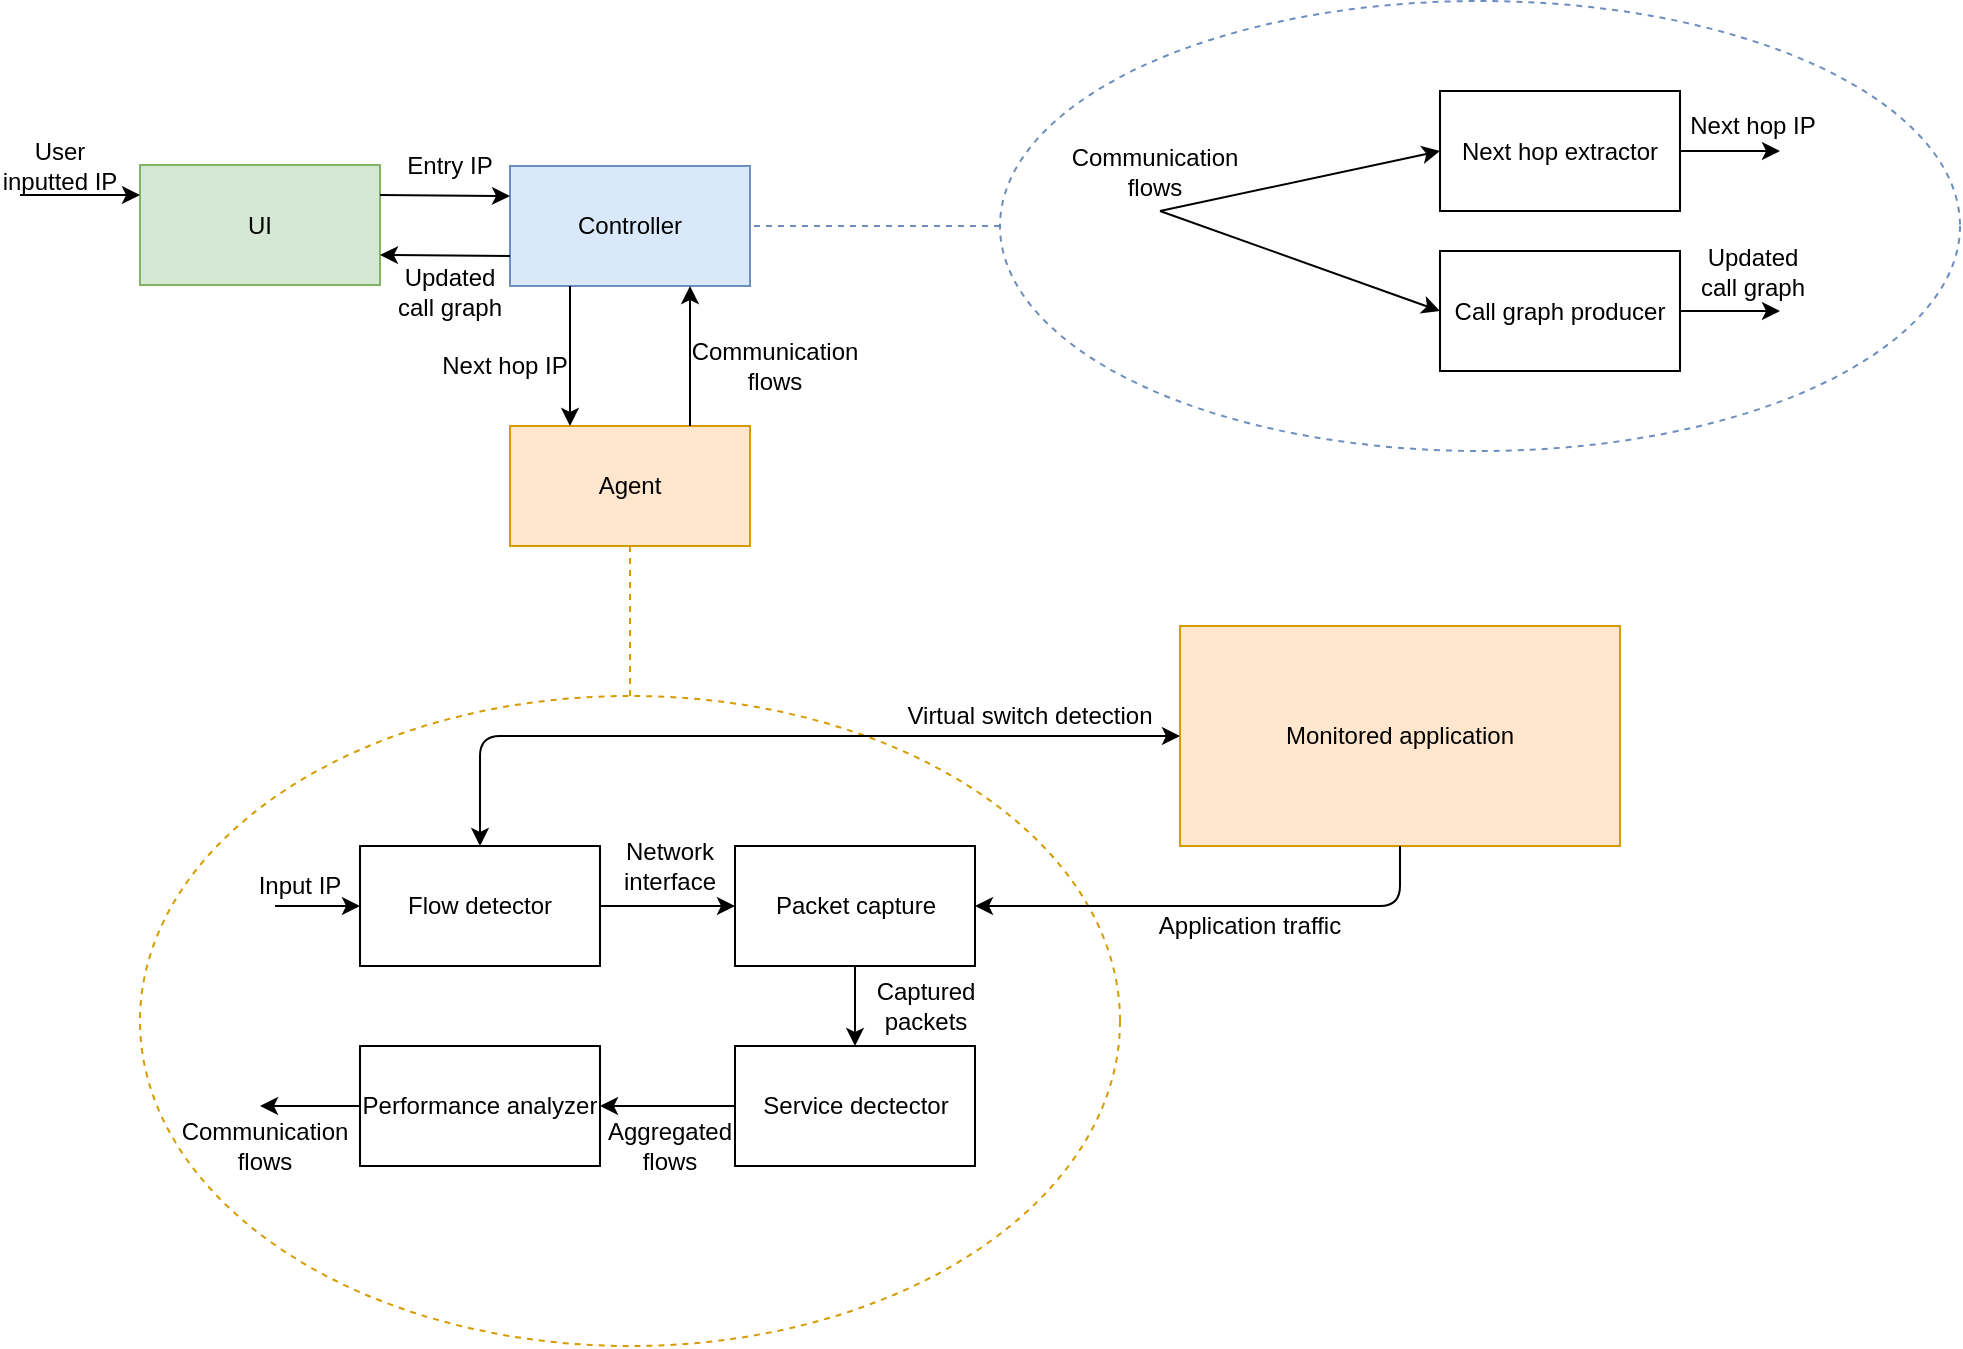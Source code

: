 <mxfile version="14.5.0" type="onedrive" pages="4"><diagram id="XvuOzaejnYVwkDGouP6A" name="Eventual"><mxGraphModel dx="782" dy="402" grid="1" gridSize="10" guides="1" tooltips="1" connect="1" arrows="1" fold="1" page="1" pageScale="1" pageWidth="1100" pageHeight="850" math="0" shadow="0"><root><mxCell id="0"/><mxCell id="1" parent="0"/><mxCell id="HnlGbDJ8XVGHt53DWq-I-42" value="" style="ellipse;whiteSpace=wrap;html=1;shadow=0;glass=0;dashed=1;fillOpacity=0;fillColor=#ffe6cc;strokeColor=#d79b00;" parent="1" vertex="1"><mxGeometry x="180" y="385" width="490" height="325" as="geometry"/></mxCell><mxCell id="HnlGbDJ8XVGHt53DWq-I-62" value="" style="ellipse;whiteSpace=wrap;html=1;shadow=0;glass=0;dashed=1;fillOpacity=0;fillColor=#dae8fc;strokeColor=#6c8ebf;" parent="1" vertex="1"><mxGeometry x="610" y="37.5" width="480" height="225" as="geometry"/></mxCell><mxCell id="tAqBShrNE8suACtwtOQv-1" value="Agent" style="rounded=0;whiteSpace=wrap;html=1;fillColor=#ffe6cc;strokeColor=#d79b00;" parent="1" vertex="1"><mxGeometry x="365" y="250" width="120" height="60" as="geometry"/></mxCell><mxCell id="tAqBShrNE8suACtwtOQv-15" value="Controller" style="rounded=0;whiteSpace=wrap;html=1;fillColor=#dae8fc;strokeColor=#6c8ebf;" parent="1" vertex="1"><mxGeometry x="365" y="120" width="120" height="60" as="geometry"/></mxCell><mxCell id="HnlGbDJ8XVGHt53DWq-I-3" value="UI" style="rounded=0;whiteSpace=wrap;html=1;fillColor=#d5e8d4;strokeColor=#82b366;" parent="1" vertex="1"><mxGeometry x="180" y="119.5" width="120" height="60" as="geometry"/></mxCell><mxCell id="HnlGbDJ8XVGHt53DWq-I-11" value="" style="endArrow=none;dashed=1;html=1;entryX=0.5;entryY=1;entryDx=0;entryDy=0;exitX=0.5;exitY=0;exitDx=0;exitDy=0;fillColor=#ffe6cc;strokeColor=#d79b00;" parent="1" source="HnlGbDJ8XVGHt53DWq-I-42" target="tAqBShrNE8suACtwtOQv-1" edge="1"><mxGeometry width="50" height="50" relative="1" as="geometry"><mxPoint x="426" y="360" as="sourcePoint"/><mxPoint x="450" y="310" as="targetPoint"/></mxGeometry></mxCell><mxCell id="HnlGbDJ8XVGHt53DWq-I-14" value="Flow detector" style="whiteSpace=wrap;html=1;" parent="1" vertex="1"><mxGeometry x="290" y="460" width="120" height="60" as="geometry"/></mxCell><mxCell id="HnlGbDJ8XVGHt53DWq-I-15" value="" style="endArrow=classic;html=1;exitX=1;exitY=0.5;exitDx=0;exitDy=0;entryX=0;entryY=0.5;entryDx=0;entryDy=0;" parent="1" source="HnlGbDJ8XVGHt53DWq-I-14" target="HnlGbDJ8XVGHt53DWq-I-16" edge="1"><mxGeometry width="50" height="50" relative="1" as="geometry"><mxPoint x="357.5" y="590" as="sourcePoint"/><mxPoint x="407.5" y="540" as="targetPoint"/></mxGeometry></mxCell><mxCell id="HnlGbDJ8XVGHt53DWq-I-16" value="Packet capture" style="whiteSpace=wrap;html=1;" parent="1" vertex="1"><mxGeometry x="477.5" y="460" width="120" height="60" as="geometry"/></mxCell><mxCell id="HnlGbDJ8XVGHt53DWq-I-17" value="" style="endArrow=classic;html=1;exitX=1;exitY=0.25;exitDx=0;exitDy=0;entryX=0;entryY=0.25;entryDx=0;entryDy=0;" parent="1" target="HnlGbDJ8XVGHt53DWq-I-3" edge="1"><mxGeometry width="50" height="50" relative="1" as="geometry"><mxPoint x="120" y="134.5" as="sourcePoint"/><mxPoint x="190" y="139.5" as="targetPoint"/></mxGeometry></mxCell><mxCell id="HnlGbDJ8XVGHt53DWq-I-18" value="User inputted IP" style="text;html=1;strokeColor=none;fillColor=none;align=center;verticalAlign=middle;whiteSpace=wrap;rounded=0;dashed=1;" parent="1" vertex="1"><mxGeometry x="110" y="109.5" width="60" height="20" as="geometry"/></mxCell><mxCell id="HnlGbDJ8XVGHt53DWq-I-20" value="" style="endArrow=classic;html=1;exitX=1;exitY=0.25;exitDx=0;exitDy=0;entryX=0;entryY=0.25;entryDx=0;entryDy=0;" parent="1" source="HnlGbDJ8XVGHt53DWq-I-3" target="tAqBShrNE8suACtwtOQv-15" edge="1"><mxGeometry width="50" height="50" relative="1" as="geometry"><mxPoint x="310" y="135" as="sourcePoint"/><mxPoint x="370" y="135" as="targetPoint"/></mxGeometry></mxCell><mxCell id="HnlGbDJ8XVGHt53DWq-I-21" value="Entry IP" style="text;html=1;strokeColor=none;fillColor=none;align=center;verticalAlign=middle;whiteSpace=wrap;rounded=0;dashed=1;" parent="1" vertex="1"><mxGeometry x="310" y="110" width="50" height="20" as="geometry"/></mxCell><mxCell id="HnlGbDJ8XVGHt53DWq-I-23" value="Next hop IP" style="text;html=1;strokeColor=none;fillColor=none;align=center;verticalAlign=middle;whiteSpace=wrap;rounded=0;dashed=1;" parent="1" vertex="1"><mxGeometry x="330" y="210" width="65" height="20" as="geometry"/></mxCell><mxCell id="HnlGbDJ8XVGHt53DWq-I-24" value="" style="endArrow=classic;html=1;" parent="1" target="HnlGbDJ8XVGHt53DWq-I-14" edge="1"><mxGeometry width="50" height="50" relative="1" as="geometry"><mxPoint x="247.5" y="490" as="sourcePoint"/><mxPoint x="167.5" y="450" as="targetPoint"/></mxGeometry></mxCell><mxCell id="HnlGbDJ8XVGHt53DWq-I-25" value="Input IP" style="text;html=1;strokeColor=none;fillColor=none;align=center;verticalAlign=middle;whiteSpace=wrap;rounded=0;dashed=1;" parent="1" vertex="1"><mxGeometry x="235" y="470" width="50" height="20" as="geometry"/></mxCell><mxCell id="HnlGbDJ8XVGHt53DWq-I-26" value="Service dectector" style="whiteSpace=wrap;html=1;" parent="1" vertex="1"><mxGeometry x="477.5" y="560" width="120" height="60" as="geometry"/></mxCell><mxCell id="HnlGbDJ8XVGHt53DWq-I-27" value="" style="endArrow=classic;html=1;exitX=0.5;exitY=1;exitDx=0;exitDy=0;entryX=0.5;entryY=0;entryDx=0;entryDy=0;" parent="1" source="HnlGbDJ8XVGHt53DWq-I-16" target="HnlGbDJ8XVGHt53DWq-I-26" edge="1"><mxGeometry width="50" height="50" relative="1" as="geometry"><mxPoint x="687.5" y="500" as="sourcePoint"/><mxPoint x="757.5" y="500" as="targetPoint"/></mxGeometry></mxCell><mxCell id="HnlGbDJ8XVGHt53DWq-I-28" value="Performance analyzer" style="whiteSpace=wrap;html=1;" parent="1" vertex="1"><mxGeometry x="290" y="560" width="120" height="60" as="geometry"/></mxCell><mxCell id="HnlGbDJ8XVGHt53DWq-I-32" value="" style="endArrow=classic;html=1;exitX=0;exitY=0.5;exitDx=0;exitDy=0;entryX=1;entryY=0.5;entryDx=0;entryDy=0;" parent="1" source="HnlGbDJ8XVGHt53DWq-I-26" target="HnlGbDJ8XVGHt53DWq-I-28" edge="1"><mxGeometry width="50" height="50" relative="1" as="geometry"><mxPoint x="597.5" y="490" as="sourcePoint"/><mxPoint x="642.5" y="530" as="targetPoint"/></mxGeometry></mxCell><mxCell id="HnlGbDJ8XVGHt53DWq-I-35" value="" style="endArrow=classic;html=1;exitX=0;exitY=0.5;exitDx=0;exitDy=0;" parent="1" source="HnlGbDJ8XVGHt53DWq-I-28" edge="1"><mxGeometry width="50" height="50" relative="1" as="geometry"><mxPoint x="627.5" y="610" as="sourcePoint"/><mxPoint x="240" y="590" as="targetPoint"/></mxGeometry></mxCell><mxCell id="HnlGbDJ8XVGHt53DWq-I-38" value="Communication flows" style="text;html=1;strokeColor=none;fillColor=none;align=center;verticalAlign=middle;whiteSpace=wrap;rounded=0;dashed=1;" parent="1" vertex="1"><mxGeometry x="195" y="600" width="95" height="20" as="geometry"/></mxCell><mxCell id="HnlGbDJ8XVGHt53DWq-I-43" value="" style="endArrow=classic;html=1;entryX=0.25;entryY=0;entryDx=0;entryDy=0;exitX=0.25;exitY=1;exitDx=0;exitDy=0;" parent="1" source="tAqBShrNE8suACtwtOQv-15" target="tAqBShrNE8suACtwtOQv-1" edge="1"><mxGeometry width="50" height="50" relative="1" as="geometry"><mxPoint x="510" y="210" as="sourcePoint"/><mxPoint x="490" y="300" as="targetPoint"/></mxGeometry></mxCell><mxCell id="HnlGbDJ8XVGHt53DWq-I-44" value="" style="endArrow=classic;html=1;entryX=0.75;entryY=1;entryDx=0;entryDy=0;exitX=0.75;exitY=0;exitDx=0;exitDy=0;" parent="1" source="tAqBShrNE8suACtwtOQv-1" target="tAqBShrNE8suACtwtOQv-15" edge="1"><mxGeometry width="50" height="50" relative="1" as="geometry"><mxPoint x="440" y="350" as="sourcePoint"/><mxPoint x="490" y="300" as="targetPoint"/></mxGeometry></mxCell><mxCell id="HnlGbDJ8XVGHt53DWq-I-45" value="Communication flows" style="text;html=1;strokeColor=none;fillColor=none;align=center;verticalAlign=middle;whiteSpace=wrap;rounded=0;dashed=1;" parent="1" vertex="1"><mxGeometry x="450" y="210" width="95" height="20" as="geometry"/></mxCell><mxCell id="HnlGbDJ8XVGHt53DWq-I-46" value="Next hop extractor" style="whiteSpace=wrap;html=1;" parent="1" vertex="1"><mxGeometry x="830" y="82.5" width="120" height="60" as="geometry"/></mxCell><mxCell id="HnlGbDJ8XVGHt53DWq-I-50" value="Communication flows" style="text;html=1;strokeColor=none;fillColor=none;align=center;verticalAlign=middle;whiteSpace=wrap;rounded=0;dashed=1;" parent="1" vertex="1"><mxGeometry x="640" y="112.5" width="95" height="20" as="geometry"/></mxCell><mxCell id="HnlGbDJ8XVGHt53DWq-I-51" value="" style="endArrow=classic;html=1;entryX=0;entryY=0.5;entryDx=0;entryDy=0;" parent="1" target="HnlGbDJ8XVGHt53DWq-I-46" edge="1"><mxGeometry width="50" height="50" relative="1" as="geometry"><mxPoint x="690" y="142.5" as="sourcePoint"/><mxPoint x="525" y="107.5" as="targetPoint"/></mxGeometry></mxCell><mxCell id="HnlGbDJ8XVGHt53DWq-I-53" value="" style="endArrow=classic;html=1;entryX=0;entryY=0.5;entryDx=0;entryDy=0;" parent="1" target="HnlGbDJ8XVGHt53DWq-I-56" edge="1"><mxGeometry width="50" height="50" relative="1" as="geometry"><mxPoint x="690" y="142.5" as="sourcePoint"/><mxPoint x="797.5" y="177.5" as="targetPoint"/></mxGeometry></mxCell><mxCell id="HnlGbDJ8XVGHt53DWq-I-54" value="" style="endArrow=classic;html=1;exitX=1;exitY=0.5;exitDx=0;exitDy=0;" parent="1" source="HnlGbDJ8XVGHt53DWq-I-46" edge="1"><mxGeometry width="50" height="50" relative="1" as="geometry"><mxPoint x="950" y="112.5" as="sourcePoint"/><mxPoint x="1000" y="112.5" as="targetPoint"/></mxGeometry></mxCell><mxCell id="HnlGbDJ8XVGHt53DWq-I-55" value="Next hop IP" style="text;html=1;strokeColor=none;fillColor=none;align=center;verticalAlign=middle;whiteSpace=wrap;rounded=0;dashed=1;" parent="1" vertex="1"><mxGeometry x="954" y="89.5" width="65" height="20" as="geometry"/></mxCell><mxCell id="HnlGbDJ8XVGHt53DWq-I-56" value="Call graph producer" style="whiteSpace=wrap;html=1;" parent="1" vertex="1"><mxGeometry x="830" y="162.5" width="120" height="60" as="geometry"/></mxCell><mxCell id="HnlGbDJ8XVGHt53DWq-I-59" value="" style="endArrow=classic;html=1;exitX=1;exitY=0.5;exitDx=0;exitDy=0;" parent="1" source="HnlGbDJ8XVGHt53DWq-I-56" edge="1"><mxGeometry width="50" height="50" relative="1" as="geometry"><mxPoint x="960" y="122.5" as="sourcePoint"/><mxPoint x="1000" y="192.5" as="targetPoint"/></mxGeometry></mxCell><mxCell id="HnlGbDJ8XVGHt53DWq-I-60" value="Updated call graph" style="text;html=1;strokeColor=none;fillColor=none;align=center;verticalAlign=middle;whiteSpace=wrap;rounded=0;dashed=1;" parent="1" vertex="1"><mxGeometry x="954" y="162.5" width="65" height="20" as="geometry"/></mxCell><mxCell id="HnlGbDJ8XVGHt53DWq-I-61" value="" style="endArrow=none;dashed=1;html=1;entryX=1;entryY=0.5;entryDx=0;entryDy=0;exitX=0;exitY=0.5;exitDx=0;exitDy=0;fillColor=#dae8fc;strokeColor=#6c8ebf;" parent="1" source="HnlGbDJ8XVGHt53DWq-I-62" target="tAqBShrNE8suACtwtOQv-15" edge="1"><mxGeometry width="50" height="50" relative="1" as="geometry"><mxPoint x="610" y="150" as="sourcePoint"/><mxPoint x="435" y="320" as="targetPoint"/></mxGeometry></mxCell><mxCell id="HnlGbDJ8XVGHt53DWq-I-63" value="" style="endArrow=classic;html=1;exitX=0;exitY=0.75;exitDx=0;exitDy=0;entryX=1;entryY=0.75;entryDx=0;entryDy=0;" parent="1" source="tAqBShrNE8suACtwtOQv-15" target="HnlGbDJ8XVGHt53DWq-I-3" edge="1"><mxGeometry width="50" height="50" relative="1" as="geometry"><mxPoint x="320" y="145" as="sourcePoint"/><mxPoint x="375" y="145" as="targetPoint"/></mxGeometry></mxCell><mxCell id="HnlGbDJ8XVGHt53DWq-I-64" value="Updated call graph" style="text;html=1;strokeColor=none;fillColor=none;align=center;verticalAlign=middle;whiteSpace=wrap;rounded=0;dashed=1;" parent="1" vertex="1"><mxGeometry x="306.25" y="172.5" width="57.5" height="20" as="geometry"/></mxCell><mxCell id="yXsYqjs0k2j5Q_QeYmol-2" value="Monitored application" style="rounded=0;whiteSpace=wrap;html=1;fillColor=#ffe6cc;strokeColor=#d79b00;" vertex="1" parent="1"><mxGeometry x="700" y="350" width="220" height="110" as="geometry"/></mxCell><mxCell id="yXsYqjs0k2j5Q_QeYmol-5" value="Network interface" style="text;html=1;strokeColor=none;fillColor=none;align=center;verticalAlign=middle;whiteSpace=wrap;rounded=0;dashed=1;" vertex="1" parent="1"><mxGeometry x="420" y="460" width="50" height="20" as="geometry"/></mxCell><mxCell id="yXsYqjs0k2j5Q_QeYmol-7" value="Captured packets" style="text;html=1;strokeColor=none;fillColor=none;align=center;verticalAlign=middle;whiteSpace=wrap;rounded=0;dashed=1;" vertex="1" parent="1"><mxGeometry x="547.5" y="530" width="50" height="20" as="geometry"/></mxCell><mxCell id="yXsYqjs0k2j5Q_QeYmol-9" value="Aggregated flows" style="text;html=1;strokeColor=none;fillColor=none;align=center;verticalAlign=middle;whiteSpace=wrap;rounded=0;dashed=1;" vertex="1" parent="1"><mxGeometry x="420" y="600" width="50" height="20" as="geometry"/></mxCell><mxCell id="yXsYqjs0k2j5Q_QeYmol-11" value="" style="endArrow=classic;startArrow=classic;html=1;exitX=0.5;exitY=0;exitDx=0;exitDy=0;entryX=0;entryY=0.5;entryDx=0;entryDy=0;" edge="1" parent="1" source="HnlGbDJ8XVGHt53DWq-I-14" target="yXsYqjs0k2j5Q_QeYmol-2"><mxGeometry width="50" height="50" relative="1" as="geometry"><mxPoint x="700" y="410" as="sourcePoint"/><mxPoint x="750" y="360" as="targetPoint"/><Array as="points"><mxPoint x="350" y="405"/></Array></mxGeometry></mxCell><mxCell id="yXsYqjs0k2j5Q_QeYmol-12" value="Virtual switch detection" style="text;html=1;strokeColor=none;fillColor=none;align=center;verticalAlign=middle;whiteSpace=wrap;rounded=0;dashed=1;" vertex="1" parent="1"><mxGeometry x="560" y="385" width="130" height="20" as="geometry"/></mxCell><mxCell id="yXsYqjs0k2j5Q_QeYmol-14" value="" style="endArrow=classic;html=1;exitX=0.5;exitY=1;exitDx=0;exitDy=0;entryX=1;entryY=0.5;entryDx=0;entryDy=0;" edge="1" parent="1" source="yXsYqjs0k2j5Q_QeYmol-2" target="HnlGbDJ8XVGHt53DWq-I-16"><mxGeometry width="50" height="50" relative="1" as="geometry"><mxPoint x="700" y="400" as="sourcePoint"/><mxPoint x="770" y="530" as="targetPoint"/><Array as="points"><mxPoint x="810" y="490"/></Array></mxGeometry></mxCell><mxCell id="yXsYqjs0k2j5Q_QeYmol-15" value="Application traffic" style="text;html=1;strokeColor=none;fillColor=none;align=center;verticalAlign=middle;whiteSpace=wrap;rounded=0;dashed=1;" vertex="1" parent="1"><mxGeometry x="680" y="490" width="110" height="20" as="geometry"/></mxCell></root></mxGraphModel></diagram><diagram id="Gy5YTPe2WY5zU7AmBqar" name="live"><mxGraphModel dx="1422" dy="762" grid="1" gridSize="10" guides="1" tooltips="1" connect="1" arrows="1" fold="1" page="1" pageScale="1" pageWidth="1169" pageHeight="827" math="0" shadow="0"><root><mxCell id="FmezzQZnVduVBXT0EqnH-0"/><mxCell id="FmezzQZnVduVBXT0EqnH-1" parent="FmezzQZnVduVBXT0EqnH-0"/><mxCell id="_nStEPJHFiVQj-wfSKvy-0" value="" style="ellipse;whiteSpace=wrap;html=1;shadow=0;glass=0;dashed=1;fillOpacity=0;fillColor=#ffe6cc;strokeColor=#d79b00;" vertex="1" parent="FmezzQZnVduVBXT0EqnH-1"><mxGeometry x="180" y="430" width="390" height="350" as="geometry"/></mxCell><mxCell id="cGCJ-swPHhtdIThBdraz-82" value="" style="ellipse;whiteSpace=wrap;html=1;shadow=0;glass=0;dashed=1;fillOpacity=0;fillColor=#dae8fc;strokeColor=#6c8ebf;" vertex="1" parent="FmezzQZnVduVBXT0EqnH-1"><mxGeometry x="510" y="55" width="530" height="350" as="geometry"/></mxCell><mxCell id="cGCJ-swPHhtdIThBdraz-40" value="Agent" style="rounded=0;whiteSpace=wrap;html=1;fillColor=#ffe6cc;strokeColor=#d79b00;" vertex="1" parent="FmezzQZnVduVBXT0EqnH-1"><mxGeometry x="315" y="330" width="120" height="60" as="geometry"/></mxCell><mxCell id="cGCJ-swPHhtdIThBdraz-41" value="Controller" style="rounded=0;whiteSpace=wrap;html=1;fillColor=#dae8fc;strokeColor=#6c8ebf;" vertex="1" parent="FmezzQZnVduVBXT0EqnH-1"><mxGeometry x="315" y="200" width="120" height="60" as="geometry"/></mxCell><mxCell id="cGCJ-swPHhtdIThBdraz-49" value="" style="endArrow=classic;html=1;exitX=1;exitY=0.25;exitDx=0;exitDy=0;entryX=0;entryY=0.25;entryDx=0;entryDy=0;" edge="1" parent="FmezzQZnVduVBXT0EqnH-1" target="cGCJ-swPHhtdIThBdraz-41"><mxGeometry width="50" height="50" relative="1" as="geometry"><mxPoint x="250" y="214.5" as="sourcePoint"/><mxPoint x="320" y="215" as="targetPoint"/></mxGeometry></mxCell><mxCell id="cGCJ-swPHhtdIThBdraz-50" value="Entry IP" style="text;html=1;strokeColor=none;fillColor=none;align=center;verticalAlign=middle;whiteSpace=wrap;rounded=0;dashed=1;" vertex="1" parent="FmezzQZnVduVBXT0EqnH-1"><mxGeometry x="260" y="190" width="50" height="20" as="geometry"/></mxCell><mxCell id="cGCJ-swPHhtdIThBdraz-51" value="Next hop Interface" style="text;html=1;strokeColor=none;fillColor=none;align=center;verticalAlign=middle;whiteSpace=wrap;rounded=0;dashed=1;" vertex="1" parent="FmezzQZnVduVBXT0EqnH-1"><mxGeometry x="280" y="290" width="65" height="20" as="geometry"/></mxCell><mxCell id="cGCJ-swPHhtdIThBdraz-60" value="" style="endArrow=classic;html=1;entryX=0.25;entryY=0;entryDx=0;entryDy=0;exitX=0.25;exitY=1;exitDx=0;exitDy=0;fillColor=#f5f5f5;strokeColor=#FF0000;" edge="1" parent="FmezzQZnVduVBXT0EqnH-1" source="cGCJ-swPHhtdIThBdraz-41" target="cGCJ-swPHhtdIThBdraz-40"><mxGeometry width="50" height="50" relative="1" as="geometry"><mxPoint x="460" y="290" as="sourcePoint"/><mxPoint x="440" y="380" as="targetPoint"/></mxGeometry></mxCell><mxCell id="cGCJ-swPHhtdIThBdraz-61" value="" style="endArrow=classic;html=1;entryX=0.75;entryY=1;entryDx=0;entryDy=0;exitX=0.75;exitY=0;exitDx=0;exitDy=0;fillColor=#f5f5f5;strokeColor=#FF0000;" edge="1" parent="FmezzQZnVduVBXT0EqnH-1" source="cGCJ-swPHhtdIThBdraz-40" target="cGCJ-swPHhtdIThBdraz-41"><mxGeometry width="50" height="50" relative="1" as="geometry"><mxPoint x="390" y="430" as="sourcePoint"/><mxPoint x="440" y="380" as="targetPoint"/></mxGeometry></mxCell><mxCell id="cGCJ-swPHhtdIThBdraz-62" value="Communication flows" style="text;html=1;strokeColor=none;fillColor=none;align=center;verticalAlign=middle;whiteSpace=wrap;rounded=0;dashed=1;" vertex="1" parent="FmezzQZnVduVBXT0EqnH-1"><mxGeometry x="404" y="290" width="95" height="20" as="geometry"/></mxCell><mxCell id="cGCJ-swPHhtdIThBdraz-63" value="Next hop extractor" style="whiteSpace=wrap;html=1;" vertex="1" parent="FmezzQZnVduVBXT0EqnH-1"><mxGeometry x="760" y="217.5" width="120" height="60" as="geometry"/></mxCell><mxCell id="cGCJ-swPHhtdIThBdraz-64" value="Communication flows" style="text;html=1;strokeColor=none;fillColor=none;align=center;verticalAlign=middle;whiteSpace=wrap;rounded=0;dashed=1;" vertex="1" parent="FmezzQZnVduVBXT0EqnH-1"><mxGeometry x="570" y="247.5" width="95" height="20" as="geometry"/></mxCell><mxCell id="cGCJ-swPHhtdIThBdraz-65" value="" style="endArrow=classic;html=1;entryX=0;entryY=0.5;entryDx=0;entryDy=0;fillColor=#f5f5f5;strokeColor=#FF0000;" edge="1" parent="FmezzQZnVduVBXT0EqnH-1" target="cGCJ-swPHhtdIThBdraz-63"><mxGeometry width="50" height="50" relative="1" as="geometry"><mxPoint x="620" y="277.5" as="sourcePoint"/><mxPoint x="455" y="242.5" as="targetPoint"/></mxGeometry></mxCell><mxCell id="cGCJ-swPHhtdIThBdraz-66" value="" style="endArrow=classic;html=1;entryX=0;entryY=0.5;entryDx=0;entryDy=0;strokeColor=#FF0000;" edge="1" parent="FmezzQZnVduVBXT0EqnH-1" target="cGCJ-swPHhtdIThBdraz-69"><mxGeometry width="50" height="50" relative="1" as="geometry"><mxPoint x="620" y="277.5" as="sourcePoint"/><mxPoint x="727.5" y="312.5" as="targetPoint"/></mxGeometry></mxCell><mxCell id="cGCJ-swPHhtdIThBdraz-67" value="" style="endArrow=classic;html=1;exitX=1;exitY=0.5;exitDx=0;exitDy=0;fillColor=#f5f5f5;strokeColor=#FF0000;" edge="1" parent="FmezzQZnVduVBXT0EqnH-1" source="cGCJ-swPHhtdIThBdraz-63"><mxGeometry width="50" height="50" relative="1" as="geometry"><mxPoint x="880" y="247.5" as="sourcePoint"/><mxPoint x="930" y="247.5" as="targetPoint"/></mxGeometry></mxCell><mxCell id="cGCJ-swPHhtdIThBdraz-68" value="Next hop interface" style="text;html=1;strokeColor=none;fillColor=none;align=center;verticalAlign=middle;whiteSpace=wrap;rounded=0;dashed=1;" vertex="1" parent="FmezzQZnVduVBXT0EqnH-1"><mxGeometry x="884" y="220.5" width="65" height="20" as="geometry"/></mxCell><mxCell id="cGCJ-swPHhtdIThBdraz-69" value="Call graph producer" style="whiteSpace=wrap;html=1;" vertex="1" parent="FmezzQZnVduVBXT0EqnH-1"><mxGeometry x="760" y="297.5" width="120" height="60" as="geometry"/></mxCell><mxCell id="cGCJ-swPHhtdIThBdraz-70" value="" style="endArrow=classic;html=1;exitX=1;exitY=0.5;exitDx=0;exitDy=0;" edge="1" parent="FmezzQZnVduVBXT0EqnH-1" source="cGCJ-swPHhtdIThBdraz-69"><mxGeometry width="50" height="50" relative="1" as="geometry"><mxPoint x="890" y="257.5" as="sourcePoint"/><mxPoint x="930" y="327.5" as="targetPoint"/></mxGeometry></mxCell><mxCell id="cGCJ-swPHhtdIThBdraz-71" value="JSON call graph file" style="text;html=1;strokeColor=none;fillColor=none;align=center;verticalAlign=middle;whiteSpace=wrap;rounded=0;dashed=1;" vertex="1" parent="FmezzQZnVduVBXT0EqnH-1"><mxGeometry x="884" y="297.5" width="65" height="20" as="geometry"/></mxCell><mxCell id="cGCJ-swPHhtdIThBdraz-72" value="" style="endArrow=none;dashed=1;html=1;entryX=1;entryY=0.5;entryDx=0;entryDy=0;exitX=0;exitY=0.5;exitDx=0;exitDy=0;fillColor=#dae8fc;strokeColor=#6c8ebf;" edge="1" parent="FmezzQZnVduVBXT0EqnH-1" source="cGCJ-swPHhtdIThBdraz-82" target="cGCJ-swPHhtdIThBdraz-41"><mxGeometry width="50" height="50" relative="1" as="geometry"><mxPoint x="560" y="230" as="sourcePoint"/><mxPoint x="385" y="400" as="targetPoint"/></mxGeometry></mxCell><mxCell id="cGCJ-swPHhtdIThBdraz-74" value="" style="endArrow=classic;html=1;exitX=0;exitY=0.75;exitDx=0;exitDy=0;entryX=1;entryY=0.5;entryDx=0;entryDy=0;" edge="1" parent="FmezzQZnVduVBXT0EqnH-1" source="cGCJ-swPHhtdIThBdraz-41" target="Gb5VPKCxGFP9Wj1VZ_A8-2"><mxGeometry width="50" height="50" relative="1" as="geometry"><mxPoint x="270" y="225" as="sourcePoint"/><mxPoint x="250" y="244.5" as="targetPoint"/></mxGeometry></mxCell><mxCell id="cGCJ-swPHhtdIThBdraz-78" value="Interfaces dictionary loader" style="whiteSpace=wrap;html=1;" vertex="1" parent="FmezzQZnVduVBXT0EqnH-1"><mxGeometry x="580" y="147.5" width="120" height="60" as="geometry"/></mxCell><mxCell id="cGCJ-swPHhtdIThBdraz-79" value="" style="endArrow=classic;html=1;entryX=0.5;entryY=0;entryDx=0;entryDy=0;" edge="1" parent="FmezzQZnVduVBXT0EqnH-1" target="cGCJ-swPHhtdIThBdraz-78"><mxGeometry width="50" height="50" relative="1" as="geometry"><mxPoint x="640" y="107.5" as="sourcePoint"/><mxPoint x="639.5" y="137.5" as="targetPoint"/></mxGeometry></mxCell><mxCell id="cGCJ-swPHhtdIThBdraz-80" value="Interfaces dictionary file" style="text;html=1;strokeColor=none;fillColor=none;align=center;verticalAlign=middle;whiteSpace=wrap;rounded=0;dashed=1;" vertex="1" parent="FmezzQZnVduVBXT0EqnH-1"><mxGeometry x="650" y="107.5" width="50" height="20" as="geometry"/></mxCell><mxCell id="cGCJ-swPHhtdIThBdraz-81" value="" style="endArrow=classic;html=1;exitX=1;exitY=0.5;exitDx=0;exitDy=0;" edge="1" parent="FmezzQZnVduVBXT0EqnH-1" source="cGCJ-swPHhtdIThBdraz-78"><mxGeometry width="50" height="50" relative="1" as="geometry"><mxPoint x="670" y="157.5" as="sourcePoint"/><mxPoint x="760" y="247.5" as="targetPoint"/></mxGeometry></mxCell><mxCell id="Gb5VPKCxGFP9Wj1VZ_A8-2" value="Webvowl visualization tool" style="rounded=0;whiteSpace=wrap;html=1;fillColor=#dae8fc;strokeColor=#6c8ebf;" vertex="1" parent="FmezzQZnVduVBXT0EqnH-1"><mxGeometry x="100" y="214.5" width="120" height="60" as="geometry"/></mxCell><mxCell id="Gb5VPKCxGFP9Wj1VZ_A8-3" value="" style="endArrow=classic;html=1;exitX=0;exitY=0.5;exitDx=0;exitDy=0;" edge="1" parent="FmezzQZnVduVBXT0EqnH-1" source="Gb5VPKCxGFP9Wj1VZ_A8-2"><mxGeometry width="50" height="50" relative="1" as="geometry"><mxPoint x="100" y="244" as="sourcePoint"/><mxPoint x="40" y="244" as="targetPoint"/></mxGeometry></mxCell><mxCell id="Gb5VPKCxGFP9Wj1VZ_A8-4" value="Call graph" style="text;html=1;strokeColor=none;fillColor=none;align=center;verticalAlign=middle;whiteSpace=wrap;rounded=0;dashed=1;" vertex="1" parent="FmezzQZnVduVBXT0EqnH-1"><mxGeometry x="42.5" y="251.5" width="50" height="20" as="geometry"/></mxCell><mxCell id="Gb5VPKCxGFP9Wj1VZ_A8-5" value="JSON call graph file" style="text;html=1;strokeColor=none;fillColor=none;align=center;verticalAlign=middle;whiteSpace=wrap;rounded=0;dashed=1;" vertex="1" parent="FmezzQZnVduVBXT0EqnH-1"><mxGeometry x="240" y="251.5" width="65" height="20" as="geometry"/></mxCell><mxCell id="_nStEPJHFiVQj-wfSKvy-2" value="" style="endArrow=classic;html=1;exitX=1;exitY=0.5;exitDx=0;exitDy=0;entryX=0;entryY=0.5;entryDx=0;entryDy=0;strokeColor=#FF0000;" edge="1" parent="FmezzQZnVduVBXT0EqnH-1" target="_nStEPJHFiVQj-wfSKvy-3"><mxGeometry width="50" height="50" relative="1" as="geometry"><mxPoint x="267.5" y="500" as="sourcePoint"/><mxPoint x="265" y="550" as="targetPoint"/></mxGeometry></mxCell><mxCell id="_nStEPJHFiVQj-wfSKvy-3" value="Packet capture" style="whiteSpace=wrap;html=1;" vertex="1" parent="FmezzQZnVduVBXT0EqnH-1"><mxGeometry x="335" y="470" width="120" height="60" as="geometry"/></mxCell><mxCell id="_nStEPJHFiVQj-wfSKvy-6" value="Service dectector" style="whiteSpace=wrap;html=1;" vertex="1" parent="FmezzQZnVduVBXT0EqnH-1"><mxGeometry x="335" y="570" width="120" height="60" as="geometry"/></mxCell><mxCell id="_nStEPJHFiVQj-wfSKvy-7" value="" style="endArrow=classic;html=1;exitX=0.5;exitY=1;exitDx=0;exitDy=0;entryX=0.5;entryY=0;entryDx=0;entryDy=0;" edge="1" parent="FmezzQZnVduVBXT0EqnH-1" source="_nStEPJHFiVQj-wfSKvy-3" target="_nStEPJHFiVQj-wfSKvy-6"><mxGeometry width="50" height="50" relative="1" as="geometry"><mxPoint x="545" y="510" as="sourcePoint"/><mxPoint x="615" y="510" as="targetPoint"/></mxGeometry></mxCell><mxCell id="_nStEPJHFiVQj-wfSKvy-8" value="Performance analyzer" style="whiteSpace=wrap;html=1;" vertex="1" parent="FmezzQZnVduVBXT0EqnH-1"><mxGeometry x="335" y="680" width="120" height="60" as="geometry"/></mxCell><mxCell id="_nStEPJHFiVQj-wfSKvy-9" value="" style="endArrow=classic;html=1;entryX=0.5;entryY=0;entryDx=0;entryDy=0;exitX=0.5;exitY=1;exitDx=0;exitDy=0;" edge="1" parent="FmezzQZnVduVBXT0EqnH-1" source="_nStEPJHFiVQj-wfSKvy-6" target="_nStEPJHFiVQj-wfSKvy-8"><mxGeometry width="50" height="50" relative="1" as="geometry"><mxPoint x="380" y="670" as="sourcePoint"/><mxPoint x="267.5" y="600" as="targetPoint"/></mxGeometry></mxCell><mxCell id="_nStEPJHFiVQj-wfSKvy-10" value="" style="endArrow=classic;html=1;exitX=0;exitY=0.5;exitDx=0;exitDy=0;strokeColor=#FF0000;" edge="1" parent="FmezzQZnVduVBXT0EqnH-1" source="_nStEPJHFiVQj-wfSKvy-8"><mxGeometry width="50" height="50" relative="1" as="geometry"><mxPoint x="672.5" y="730" as="sourcePoint"/><mxPoint x="285" y="710" as="targetPoint"/></mxGeometry></mxCell><mxCell id="_nStEPJHFiVQj-wfSKvy-11" value="Communication flows" style="text;html=1;strokeColor=none;fillColor=none;align=center;verticalAlign=middle;whiteSpace=wrap;rounded=0;dashed=1;" vertex="1" parent="FmezzQZnVduVBXT0EqnH-1"><mxGeometry x="240" y="720" width="95" height="20" as="geometry"/></mxCell><mxCell id="_nStEPJHFiVQj-wfSKvy-12" value="Monitored application" style="rounded=0;whiteSpace=wrap;html=1;fillColor=#ffe6cc;strokeColor=#d79b00;" vertex="1" parent="FmezzQZnVduVBXT0EqnH-1"><mxGeometry x="680" y="445" width="220" height="110" as="geometry"/></mxCell><mxCell id="_nStEPJHFiVQj-wfSKvy-13" value="Network interface" style="text;html=1;strokeColor=none;fillColor=none;align=center;verticalAlign=middle;whiteSpace=wrap;rounded=0;dashed=1;" vertex="1" parent="FmezzQZnVduVBXT0EqnH-1"><mxGeometry x="277.5" y="470" width="50" height="20" as="geometry"/></mxCell><mxCell id="_nStEPJHFiVQj-wfSKvy-14" value="Captured packets" style="text;html=1;strokeColor=none;fillColor=none;align=center;verticalAlign=middle;whiteSpace=wrap;rounded=0;dashed=1;" vertex="1" parent="FmezzQZnVduVBXT0EqnH-1"><mxGeometry x="405" y="540" width="50" height="20" as="geometry"/></mxCell><mxCell id="_nStEPJHFiVQj-wfSKvy-15" value="Aggregated flows" style="text;html=1;strokeColor=none;fillColor=none;align=center;verticalAlign=middle;whiteSpace=wrap;rounded=0;dashed=1;" vertex="1" parent="FmezzQZnVduVBXT0EqnH-1"><mxGeometry x="405" y="650" width="50" height="20" as="geometry"/></mxCell><mxCell id="_nStEPJHFiVQj-wfSKvy-19" value="Application traffic" style="text;html=1;strokeColor=none;fillColor=none;align=center;verticalAlign=middle;whiteSpace=wrap;rounded=0;dashed=1;" vertex="1" parent="FmezzQZnVduVBXT0EqnH-1"><mxGeometry x="550" y="480" width="110" height="20" as="geometry"/></mxCell><mxCell id="_nStEPJHFiVQj-wfSKvy-20" value="" style="endArrow=classic;html=1;exitX=0;exitY=0.5;exitDx=0;exitDy=0;entryX=1;entryY=0.5;entryDx=0;entryDy=0;" edge="1" parent="FmezzQZnVduVBXT0EqnH-1" source="_nStEPJHFiVQj-wfSKvy-12" target="_nStEPJHFiVQj-wfSKvy-3"><mxGeometry width="50" height="50" relative="1" as="geometry"><mxPoint x="277.5" y="470" as="sourcePoint"/><mxPoint x="345" y="470" as="targetPoint"/></mxGeometry></mxCell><mxCell id="_nStEPJHFiVQj-wfSKvy-21" value="" style="endArrow=none;dashed=1;html=1;entryX=0.5;entryY=1;entryDx=0;entryDy=0;fillColor=#ffe6cc;strokeColor=#d79b00;" edge="1" parent="FmezzQZnVduVBXT0EqnH-1" source="_nStEPJHFiVQj-wfSKvy-0" target="cGCJ-swPHhtdIThBdraz-40"><mxGeometry width="50" height="50" relative="1" as="geometry"><mxPoint x="570" y="500" as="sourcePoint"/><mxPoint x="620" y="450" as="targetPoint"/></mxGeometry></mxCell></root></mxGraphModel></diagram><diagram id="RxUHMKwWKgEL0e8bBoXK" name="capture file"><mxGraphModel dx="1422" dy="762" grid="1" gridSize="10" guides="1" tooltips="1" connect="1" arrows="1" fold="1" page="1" pageScale="1" pageWidth="1169" pageHeight="827" math="0" shadow="0"><root><mxCell id="HQsJ4Z0d79i_x4_V-Itr-0"/><mxCell id="HQsJ4Z0d79i_x4_V-Itr-1" parent="HQsJ4Z0d79i_x4_V-Itr-0"/><mxCell id="XrpNI97CJ82XCtKwLkuo-37" value="" style="ellipse;whiteSpace=wrap;html=1;shadow=0;glass=0;dashed=1;fillOpacity=0;fillColor=#dae8fc;strokeColor=#6c8ebf;" vertex="1" parent="HQsJ4Z0d79i_x4_V-Itr-1"><mxGeometry x="520" y="158" width="350" height="164" as="geometry"/></mxCell><mxCell id="XrpNI97CJ82XCtKwLkuo-1" value="Controller" style="rounded=0;whiteSpace=wrap;html=1;fillColor=#dae8fc;strokeColor=#6c8ebf;" vertex="1" parent="HQsJ4Z0d79i_x4_V-Itr-1"><mxGeometry x="325" y="210" width="120" height="60" as="geometry"/></mxCell><mxCell id="XrpNI97CJ82XCtKwLkuo-5" value="" style="endArrow=classic;html=1;entryX=0;entryY=0.25;entryDx=0;entryDy=0;" edge="1" parent="HQsJ4Z0d79i_x4_V-Itr-1" target="XrpNI97CJ82XCtKwLkuo-1"><mxGeometry width="50" height="50" relative="1" as="geometry"><mxPoint x="260" y="225" as="sourcePoint"/><mxPoint x="330" y="225" as="targetPoint"/></mxGeometry></mxCell><mxCell id="XrpNI97CJ82XCtKwLkuo-6" value="Entry IP" style="text;html=1;strokeColor=none;fillColor=none;align=center;verticalAlign=middle;whiteSpace=wrap;rounded=0;dashed=1;" vertex="1" parent="HQsJ4Z0d79i_x4_V-Itr-1"><mxGeometry x="270" y="200" width="50" height="20" as="geometry"/></mxCell><mxCell id="XrpNI97CJ82XCtKwLkuo-7" value="Entry interface" style="text;html=1;strokeColor=none;fillColor=none;align=center;verticalAlign=middle;whiteSpace=wrap;rounded=0;dashed=1;" vertex="1" parent="HQsJ4Z0d79i_x4_V-Itr-1"><mxGeometry x="290" y="300" width="65" height="20" as="geometry"/></mxCell><mxCell id="XrpNI97CJ82XCtKwLkuo-16" value="" style="endArrow=classic;html=1;entryX=0.25;entryY=0;entryDx=0;entryDy=0;exitX=0.25;exitY=1;exitDx=0;exitDy=0;strokeColor=#FF0000;" edge="1" parent="HQsJ4Z0d79i_x4_V-Itr-1" source="XrpNI97CJ82XCtKwLkuo-1" target="XrpNI97CJ82XCtKwLkuo-39"><mxGeometry width="50" height="50" relative="1" as="geometry"><mxPoint x="470" y="300" as="sourcePoint"/><mxPoint x="355" y="340" as="targetPoint"/></mxGeometry></mxCell><mxCell id="XrpNI97CJ82XCtKwLkuo-17" value="" style="endArrow=classic;html=1;entryX=0.75;entryY=1;entryDx=0;entryDy=0;exitX=0.75;exitY=0;exitDx=0;exitDy=0;strokeColor=#FF0000;" edge="1" parent="HQsJ4Z0d79i_x4_V-Itr-1" source="XrpNI97CJ82XCtKwLkuo-39" target="XrpNI97CJ82XCtKwLkuo-1"><mxGeometry width="50" height="50" relative="1" as="geometry"><mxPoint x="415" y="340" as="sourcePoint"/><mxPoint x="450" y="390" as="targetPoint"/></mxGeometry></mxCell><mxCell id="XrpNI97CJ82XCtKwLkuo-18" value="Communication flows" style="text;html=1;strokeColor=none;fillColor=none;align=center;verticalAlign=middle;whiteSpace=wrap;rounded=0;dashed=1;" vertex="1" parent="HQsJ4Z0d79i_x4_V-Itr-1"><mxGeometry x="414" y="300" width="95" height="20" as="geometry"/></mxCell><mxCell id="XrpNI97CJ82XCtKwLkuo-20" value="Communication flows" style="text;html=1;strokeColor=none;fillColor=none;align=center;verticalAlign=middle;whiteSpace=wrap;rounded=0;dashed=1;" vertex="1" parent="HQsJ4Z0d79i_x4_V-Itr-1"><mxGeometry x="550" y="220" width="95" height="20" as="geometry"/></mxCell><mxCell id="XrpNI97CJ82XCtKwLkuo-22" value="" style="endArrow=classic;html=1;entryX=0;entryY=0.5;entryDx=0;entryDy=0;" edge="1" parent="HQsJ4Z0d79i_x4_V-Itr-1" target="XrpNI97CJ82XCtKwLkuo-25"><mxGeometry width="50" height="50" relative="1" as="geometry"><mxPoint x="575" y="250.5" as="sourcePoint"/><mxPoint x="612.5" y="235" as="targetPoint"/></mxGeometry></mxCell><mxCell id="XrpNI97CJ82XCtKwLkuo-25" value="Call graph producer" style="whiteSpace=wrap;html=1;" vertex="1" parent="HQsJ4Z0d79i_x4_V-Itr-1"><mxGeometry x="645" y="220" width="120" height="60" as="geometry"/></mxCell><mxCell id="XrpNI97CJ82XCtKwLkuo-26" value="" style="endArrow=classic;html=1;exitX=1;exitY=0.5;exitDx=0;exitDy=0;" edge="1" parent="HQsJ4Z0d79i_x4_V-Itr-1" source="XrpNI97CJ82XCtKwLkuo-25"><mxGeometry width="50" height="50" relative="1" as="geometry"><mxPoint x="775" y="180" as="sourcePoint"/><mxPoint x="815" y="250" as="targetPoint"/></mxGeometry></mxCell><mxCell id="XrpNI97CJ82XCtKwLkuo-27" value="JSON call graph file" style="text;html=1;strokeColor=none;fillColor=none;align=center;verticalAlign=middle;whiteSpace=wrap;rounded=0;dashed=1;" vertex="1" parent="HQsJ4Z0d79i_x4_V-Itr-1"><mxGeometry x="769" y="220" width="65" height="20" as="geometry"/></mxCell><mxCell id="XrpNI97CJ82XCtKwLkuo-28" value="" style="endArrow=classic;html=1;exitX=0;exitY=0.75;exitDx=0;exitDy=0;entryX=1;entryY=0.5;entryDx=0;entryDy=0;" edge="1" parent="HQsJ4Z0d79i_x4_V-Itr-1" source="XrpNI97CJ82XCtKwLkuo-1" target="XrpNI97CJ82XCtKwLkuo-38"><mxGeometry width="50" height="50" relative="1" as="geometry"><mxPoint x="280" y="235" as="sourcePoint"/><mxPoint x="230" y="257.25" as="targetPoint"/></mxGeometry></mxCell><mxCell id="XrpNI97CJ82XCtKwLkuo-33" value="" style="endArrow=classic;html=1;exitX=0;exitY=0.5;exitDx=0;exitDy=0;" edge="1" parent="HQsJ4Z0d79i_x4_V-Itr-1" source="XrpNI97CJ82XCtKwLkuo-38"><mxGeometry width="50" height="50" relative="1" as="geometry"><mxPoint x="110" y="257.25" as="sourcePoint"/><mxPoint x="50" y="254" as="targetPoint"/></mxGeometry></mxCell><mxCell id="XrpNI97CJ82XCtKwLkuo-34" value="Call graph" style="text;html=1;strokeColor=none;fillColor=none;align=center;verticalAlign=middle;whiteSpace=wrap;rounded=0;dashed=1;" vertex="1" parent="HQsJ4Z0d79i_x4_V-Itr-1"><mxGeometry x="60" y="261.5" width="50" height="20" as="geometry"/></mxCell><mxCell id="XrpNI97CJ82XCtKwLkuo-35" value="JSON call graph file" style="text;html=1;strokeColor=none;fillColor=none;align=center;verticalAlign=middle;whiteSpace=wrap;rounded=0;dashed=1;" vertex="1" parent="HQsJ4Z0d79i_x4_V-Itr-1"><mxGeometry x="250" y="261.5" width="65" height="20" as="geometry"/></mxCell><mxCell id="XrpNI97CJ82XCtKwLkuo-36" value="" style="endArrow=none;dashed=1;html=1;entryX=1;entryY=0.5;entryDx=0;entryDy=0;exitX=0;exitY=0.5;exitDx=0;exitDy=0;fillColor=#dae8fc;strokeColor=#6c8ebf;" edge="1" parent="HQsJ4Z0d79i_x4_V-Itr-1" source="XrpNI97CJ82XCtKwLkuo-37" target="XrpNI97CJ82XCtKwLkuo-1"><mxGeometry width="50" height="50" relative="1" as="geometry"><mxPoint x="570" y="241.5" as="sourcePoint"/><mxPoint x="460" y="60" as="targetPoint"/></mxGeometry></mxCell><mxCell id="XrpNI97CJ82XCtKwLkuo-38" value="Webvowl visualization tool" style="rounded=0;whiteSpace=wrap;html=1;fillColor=#dae8fc;strokeColor=#6c8ebf;" vertex="1" parent="HQsJ4Z0d79i_x4_V-Itr-1"><mxGeometry x="120" y="227.5" width="120" height="56" as="geometry"/></mxCell><mxCell id="XrpNI97CJ82XCtKwLkuo-39" value="Agent" style="rounded=0;whiteSpace=wrap;html=1;fillColor=#ffe6cc;strokeColor=#d79b00;" vertex="1" parent="HQsJ4Z0d79i_x4_V-Itr-1"><mxGeometry x="325" y="340" width="120" height="61.5" as="geometry"/></mxCell><mxCell id="AhPOn0mK_gffdLB8BtKo-15" value="" style="ellipse;whiteSpace=wrap;html=1;shadow=0;glass=0;dashed=1;fillOpacity=0;fillColor=#ffe6cc;strokeColor=#d79b00;" vertex="1" parent="HQsJ4Z0d79i_x4_V-Itr-1"><mxGeometry x="190" y="450" width="390" height="350" as="geometry"/></mxCell><mxCell id="AhPOn0mK_gffdLB8BtKo-16" value="" style="endArrow=classic;html=1;exitX=1;exitY=0.5;exitDx=0;exitDy=0;entryX=0;entryY=0.5;entryDx=0;entryDy=0;strokeColor=#FF0000;" edge="1" parent="HQsJ4Z0d79i_x4_V-Itr-1" target="AhPOn0mK_gffdLB8BtKo-17"><mxGeometry width="50" height="50" relative="1" as="geometry"><mxPoint x="277.5" y="520" as="sourcePoint"/><mxPoint x="275" y="570" as="targetPoint"/></mxGeometry></mxCell><mxCell id="AhPOn0mK_gffdLB8BtKo-17" value="Packet capture" style="whiteSpace=wrap;html=1;" vertex="1" parent="HQsJ4Z0d79i_x4_V-Itr-1"><mxGeometry x="345" y="490" width="120" height="60" as="geometry"/></mxCell><mxCell id="AhPOn0mK_gffdLB8BtKo-18" value="Service dectector" style="whiteSpace=wrap;html=1;" vertex="1" parent="HQsJ4Z0d79i_x4_V-Itr-1"><mxGeometry x="345" y="590" width="120" height="60" as="geometry"/></mxCell><mxCell id="AhPOn0mK_gffdLB8BtKo-19" value="" style="endArrow=classic;html=1;exitX=0.5;exitY=1;exitDx=0;exitDy=0;entryX=0.5;entryY=0;entryDx=0;entryDy=0;" edge="1" parent="HQsJ4Z0d79i_x4_V-Itr-1" source="AhPOn0mK_gffdLB8BtKo-17" target="AhPOn0mK_gffdLB8BtKo-18"><mxGeometry width="50" height="50" relative="1" as="geometry"><mxPoint x="555" y="530" as="sourcePoint"/><mxPoint x="625" y="530" as="targetPoint"/></mxGeometry></mxCell><mxCell id="AhPOn0mK_gffdLB8BtKo-20" value="Performance analyzer" style="whiteSpace=wrap;html=1;" vertex="1" parent="HQsJ4Z0d79i_x4_V-Itr-1"><mxGeometry x="345" y="700" width="120" height="60" as="geometry"/></mxCell><mxCell id="AhPOn0mK_gffdLB8BtKo-21" value="" style="endArrow=classic;html=1;entryX=0.5;entryY=0;entryDx=0;entryDy=0;exitX=0.5;exitY=1;exitDx=0;exitDy=0;" edge="1" parent="HQsJ4Z0d79i_x4_V-Itr-1" source="AhPOn0mK_gffdLB8BtKo-18" target="AhPOn0mK_gffdLB8BtKo-20"><mxGeometry width="50" height="50" relative="1" as="geometry"><mxPoint x="390" y="690" as="sourcePoint"/><mxPoint x="277.5" y="620" as="targetPoint"/></mxGeometry></mxCell><mxCell id="AhPOn0mK_gffdLB8BtKo-22" value="" style="endArrow=classic;html=1;exitX=0;exitY=0.5;exitDx=0;exitDy=0;strokeColor=#FF0000;" edge="1" parent="HQsJ4Z0d79i_x4_V-Itr-1" source="AhPOn0mK_gffdLB8BtKo-20"><mxGeometry width="50" height="50" relative="1" as="geometry"><mxPoint x="682.5" y="750" as="sourcePoint"/><mxPoint x="295" y="730" as="targetPoint"/></mxGeometry></mxCell><mxCell id="AhPOn0mK_gffdLB8BtKo-23" value="Communication flows" style="text;html=1;strokeColor=none;fillColor=none;align=center;verticalAlign=middle;whiteSpace=wrap;rounded=0;dashed=1;" vertex="1" parent="HQsJ4Z0d79i_x4_V-Itr-1"><mxGeometry x="250" y="740" width="95" height="20" as="geometry"/></mxCell><mxCell id="AhPOn0mK_gffdLB8BtKo-24" value="Capture file" style="rounded=0;whiteSpace=wrap;html=1;fillColor=#ffe6cc;strokeColor=#d79b00;" vertex="1" parent="HQsJ4Z0d79i_x4_V-Itr-1"><mxGeometry x="690" y="465" width="220" height="110" as="geometry"/></mxCell><mxCell id="AhPOn0mK_gffdLB8BtKo-25" value="Network interface" style="text;html=1;strokeColor=none;fillColor=none;align=center;verticalAlign=middle;whiteSpace=wrap;rounded=0;dashed=1;" vertex="1" parent="HQsJ4Z0d79i_x4_V-Itr-1"><mxGeometry x="287.5" y="490" width="50" height="20" as="geometry"/></mxCell><mxCell id="AhPOn0mK_gffdLB8BtKo-26" value="Captured packets" style="text;html=1;strokeColor=none;fillColor=none;align=center;verticalAlign=middle;whiteSpace=wrap;rounded=0;dashed=1;" vertex="1" parent="HQsJ4Z0d79i_x4_V-Itr-1"><mxGeometry x="415" y="560" width="50" height="20" as="geometry"/></mxCell><mxCell id="AhPOn0mK_gffdLB8BtKo-27" value="Aggregated flows" style="text;html=1;strokeColor=none;fillColor=none;align=center;verticalAlign=middle;whiteSpace=wrap;rounded=0;dashed=1;" vertex="1" parent="HQsJ4Z0d79i_x4_V-Itr-1"><mxGeometry x="415" y="670" width="50" height="20" as="geometry"/></mxCell><mxCell id="AhPOn0mK_gffdLB8BtKo-28" value="Read packets" style="text;html=1;strokeColor=none;fillColor=none;align=center;verticalAlign=middle;whiteSpace=wrap;rounded=0;dashed=1;" vertex="1" parent="HQsJ4Z0d79i_x4_V-Itr-1"><mxGeometry x="560" y="500" width="110" height="20" as="geometry"/></mxCell><mxCell id="AhPOn0mK_gffdLB8BtKo-29" value="" style="endArrow=classic;html=1;exitX=0;exitY=0.5;exitDx=0;exitDy=0;entryX=1;entryY=0.5;entryDx=0;entryDy=0;" edge="1" parent="HQsJ4Z0d79i_x4_V-Itr-1" source="AhPOn0mK_gffdLB8BtKo-24" target="AhPOn0mK_gffdLB8BtKo-17"><mxGeometry width="50" height="50" relative="1" as="geometry"><mxPoint x="287.5" y="490" as="sourcePoint"/><mxPoint x="355" y="490" as="targetPoint"/></mxGeometry></mxCell><mxCell id="3bKUNzUTIQj0CbBFo7_n-0" value="" style="endArrow=none;dashed=1;html=1;entryX=0.5;entryY=1;entryDx=0;entryDy=0;fillColor=#ffe6cc;strokeColor=#d79b00;exitX=0.5;exitY=0;exitDx=0;exitDy=0;" edge="1" parent="HQsJ4Z0d79i_x4_V-Itr-1" source="AhPOn0mK_gffdLB8BtKo-15" target="XrpNI97CJ82XCtKwLkuo-39"><mxGeometry width="50" height="50" relative="1" as="geometry"><mxPoint x="375" y="430" as="sourcePoint"/><mxPoint x="375" y="390" as="targetPoint"/></mxGeometry></mxCell></root></mxGraphModel></diagram><diagram id="SNcIgEwHM_28vp2yx8TQ" name="standalone"><mxGraphModel dx="782" dy="402" grid="1" gridSize="10" guides="1" tooltips="1" connect="1" arrows="1" fold="1" page="1" pageScale="1" pageWidth="1169" pageHeight="827" math="0" shadow="0"><root><mxCell id="lMUaNTxD1p82vyUXPhXC-0"/><mxCell id="lMUaNTxD1p82vyUXPhXC-1" parent="lMUaNTxD1p82vyUXPhXC-0"/><mxCell id="0GCsMm3D4Zs35qagMQnJ-4" value="Entry interface" style="text;html=1;strokeColor=none;fillColor=none;align=center;verticalAlign=middle;whiteSpace=wrap;rounded=0;dashed=1;" vertex="1" parent="lMUaNTxD1p82vyUXPhXC-1"><mxGeometry x="250" y="340" width="65" height="20" as="geometry"/></mxCell><mxCell id="0GCsMm3D4Zs35qagMQnJ-5" value="" style="endArrow=classic;html=1;entryX=0;entryY=0.5;entryDx=0;entryDy=0;" edge="1" parent="lMUaNTxD1p82vyUXPhXC-1" target="0GCsMm3D4Zs35qagMQnJ-19"><mxGeometry width="50" height="50" relative="1" as="geometry"><mxPoint x="240" y="371" as="sourcePoint"/><mxPoint x="355" y="340" as="targetPoint"/></mxGeometry></mxCell><mxCell id="0GCsMm3D4Zs35qagMQnJ-6" value="" style="endArrow=classic;html=1;exitX=1;exitY=0.5;exitDx=0;exitDy=0;" edge="1" parent="lMUaNTxD1p82vyUXPhXC-1" source="0GCsMm3D4Zs35qagMQnJ-19"><mxGeometry width="50" height="50" relative="1" as="geometry"><mxPoint x="415" y="340" as="sourcePoint"/><mxPoint x="530" y="371" as="targetPoint"/></mxGeometry></mxCell><mxCell id="0GCsMm3D4Zs35qagMQnJ-7" value="Communication flows" style="text;html=1;strokeColor=none;fillColor=none;align=center;verticalAlign=middle;whiteSpace=wrap;rounded=0;dashed=1;" vertex="1" parent="lMUaNTxD1p82vyUXPhXC-1"><mxGeometry x="445" y="342" width="95" height="20" as="geometry"/></mxCell><mxCell id="0GCsMm3D4Zs35qagMQnJ-19" value="Agent" style="rounded=0;whiteSpace=wrap;html=1;" vertex="1" parent="lMUaNTxD1p82vyUXPhXC-1"><mxGeometry x="325" y="340" width="120" height="61.5" as="geometry"/></mxCell><mxCell id="_RWETc-o5NjrYsa9w0S9-0" value="" style="ellipse;whiteSpace=wrap;html=1;shadow=0;glass=0;dashed=1;fillOpacity=0;fillColor=#ffe6cc;" vertex="1" parent="lMUaNTxD1p82vyUXPhXC-1"><mxGeometry x="190" y="450" width="390" height="350" as="geometry"/></mxCell><mxCell id="_RWETc-o5NjrYsa9w0S9-1" value="" style="endArrow=classic;html=1;exitX=1;exitY=0.5;exitDx=0;exitDy=0;entryX=0;entryY=0.5;entryDx=0;entryDy=0;" edge="1" parent="lMUaNTxD1p82vyUXPhXC-1" target="_RWETc-o5NjrYsa9w0S9-2"><mxGeometry width="50" height="50" relative="1" as="geometry"><mxPoint x="277.5" y="520" as="sourcePoint"/><mxPoint x="275" y="570" as="targetPoint"/></mxGeometry></mxCell><mxCell id="_RWETc-o5NjrYsa9w0S9-2" value="Packet capture" style="whiteSpace=wrap;html=1;" vertex="1" parent="lMUaNTxD1p82vyUXPhXC-1"><mxGeometry x="345" y="490" width="120" height="60" as="geometry"/></mxCell><mxCell id="_RWETc-o5NjrYsa9w0S9-3" value="Service dectector" style="whiteSpace=wrap;html=1;" vertex="1" parent="lMUaNTxD1p82vyUXPhXC-1"><mxGeometry x="345" y="590" width="120" height="60" as="geometry"/></mxCell><mxCell id="_RWETc-o5NjrYsa9w0S9-4" value="" style="endArrow=classic;html=1;exitX=0.5;exitY=1;exitDx=0;exitDy=0;entryX=0.5;entryY=0;entryDx=0;entryDy=0;" edge="1" parent="lMUaNTxD1p82vyUXPhXC-1" source="_RWETc-o5NjrYsa9w0S9-2" target="_RWETc-o5NjrYsa9w0S9-3"><mxGeometry width="50" height="50" relative="1" as="geometry"><mxPoint x="555" y="530" as="sourcePoint"/><mxPoint x="625" y="530" as="targetPoint"/></mxGeometry></mxCell><mxCell id="_RWETc-o5NjrYsa9w0S9-5" value="Performance analyzer" style="whiteSpace=wrap;html=1;" vertex="1" parent="lMUaNTxD1p82vyUXPhXC-1"><mxGeometry x="345" y="700" width="120" height="60" as="geometry"/></mxCell><mxCell id="_RWETc-o5NjrYsa9w0S9-6" value="" style="endArrow=classic;html=1;entryX=0.5;entryY=0;entryDx=0;entryDy=0;exitX=0.5;exitY=1;exitDx=0;exitDy=0;" edge="1" parent="lMUaNTxD1p82vyUXPhXC-1" source="_RWETc-o5NjrYsa9w0S9-3" target="_RWETc-o5NjrYsa9w0S9-5"><mxGeometry width="50" height="50" relative="1" as="geometry"><mxPoint x="390" y="690" as="sourcePoint"/><mxPoint x="277.5" y="620" as="targetPoint"/></mxGeometry></mxCell><mxCell id="_RWETc-o5NjrYsa9w0S9-7" value="" style="endArrow=classic;html=1;exitX=0;exitY=0.5;exitDx=0;exitDy=0;" edge="1" parent="lMUaNTxD1p82vyUXPhXC-1" source="_RWETc-o5NjrYsa9w0S9-5"><mxGeometry width="50" height="50" relative="1" as="geometry"><mxPoint x="682.5" y="750" as="sourcePoint"/><mxPoint x="295" y="730" as="targetPoint"/></mxGeometry></mxCell><mxCell id="_RWETc-o5NjrYsa9w0S9-8" value="Communication flows" style="text;html=1;fillColor=none;align=center;verticalAlign=middle;whiteSpace=wrap;rounded=0;dashed=1;" vertex="1" parent="lMUaNTxD1p82vyUXPhXC-1"><mxGeometry x="250" y="740" width="95" height="20" as="geometry"/></mxCell><mxCell id="_RWETc-o5NjrYsa9w0S9-9" value="Capture file / monitored application" style="rounded=0;whiteSpace=wrap;html=1;fillColor=none;" vertex="1" parent="lMUaNTxD1p82vyUXPhXC-1"><mxGeometry x="690" y="465" width="220" height="110" as="geometry"/></mxCell><mxCell id="_RWETc-o5NjrYsa9w0S9-10" value="Entry interface" style="text;html=1;fillColor=none;align=center;verticalAlign=middle;whiteSpace=wrap;rounded=0;dashed=1;" vertex="1" parent="lMUaNTxD1p82vyUXPhXC-1"><mxGeometry x="287.5" y="490" width="50" height="20" as="geometry"/></mxCell><mxCell id="_RWETc-o5NjrYsa9w0S9-11" value="Captured packets" style="text;html=1;fillColor=none;align=center;verticalAlign=middle;whiteSpace=wrap;rounded=0;dashed=1;" vertex="1" parent="lMUaNTxD1p82vyUXPhXC-1"><mxGeometry x="415" y="560" width="50" height="20" as="geometry"/></mxCell><mxCell id="_RWETc-o5NjrYsa9w0S9-12" value="Aggregated flows" style="text;html=1;fillColor=none;align=center;verticalAlign=middle;whiteSpace=wrap;rounded=0;dashed=1;" vertex="1" parent="lMUaNTxD1p82vyUXPhXC-1"><mxGeometry x="415" y="670" width="50" height="20" as="geometry"/></mxCell><mxCell id="_RWETc-o5NjrYsa9w0S9-13" value="Read packets / application traffic" style="text;html=1;fillColor=none;align=center;verticalAlign=middle;whiteSpace=wrap;rounded=0;dashed=1;" vertex="1" parent="lMUaNTxD1p82vyUXPhXC-1"><mxGeometry x="560" y="490" width="110" height="20" as="geometry"/></mxCell><mxCell id="_RWETc-o5NjrYsa9w0S9-14" value="" style="endArrow=classic;html=1;exitX=0;exitY=0.5;exitDx=0;exitDy=0;entryX=1;entryY=0.5;entryDx=0;entryDy=0;" edge="1" parent="lMUaNTxD1p82vyUXPhXC-1" source="_RWETc-o5NjrYsa9w0S9-9" target="_RWETc-o5NjrYsa9w0S9-2"><mxGeometry width="50" height="50" relative="1" as="geometry"><mxPoint x="287.5" y="490" as="sourcePoint"/><mxPoint x="355" y="490" as="targetPoint"/></mxGeometry></mxCell><mxCell id="_RWETc-o5NjrYsa9w0S9-15" value="" style="endArrow=none;dashed=1;html=1;entryX=0.5;entryY=1;entryDx=0;entryDy=0;fillColor=#ffe6cc;exitX=0.5;exitY=0;exitDx=0;exitDy=0;" edge="1" parent="lMUaNTxD1p82vyUXPhXC-1" source="_RWETc-o5NjrYsa9w0S9-0"><mxGeometry width="50" height="50" relative="1" as="geometry"><mxPoint x="375" y="430" as="sourcePoint"/><mxPoint x="385" y="401.5" as="targetPoint"/></mxGeometry></mxCell></root></mxGraphModel></diagram></mxfile>